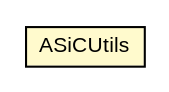 #!/usr/local/bin/dot
#
# Class diagram 
# Generated by UMLGraph version R5_6-24-gf6e263 (http://www.umlgraph.org/)
#

digraph G {
	edge [fontname="arial",fontsize=10,labelfontname="arial",labelfontsize=10];
	node [fontname="arial",fontsize=10,shape=plaintext];
	nodesep=0.25;
	ranksep=0.5;
	// eu.europa.esig.dss.asic.ASiCUtils
	c113754 [label=<<table title="eu.europa.esig.dss.asic.ASiCUtils" border="0" cellborder="1" cellspacing="0" cellpadding="2" port="p" bgcolor="lemonChiffon" href="./ASiCUtils.html">
		<tr><td><table border="0" cellspacing="0" cellpadding="1">
<tr><td align="center" balign="center"> ASiCUtils </td></tr>
		</table></td></tr>
		</table>>, URL="./ASiCUtils.html", fontname="arial", fontcolor="black", fontsize=10.0];
}

